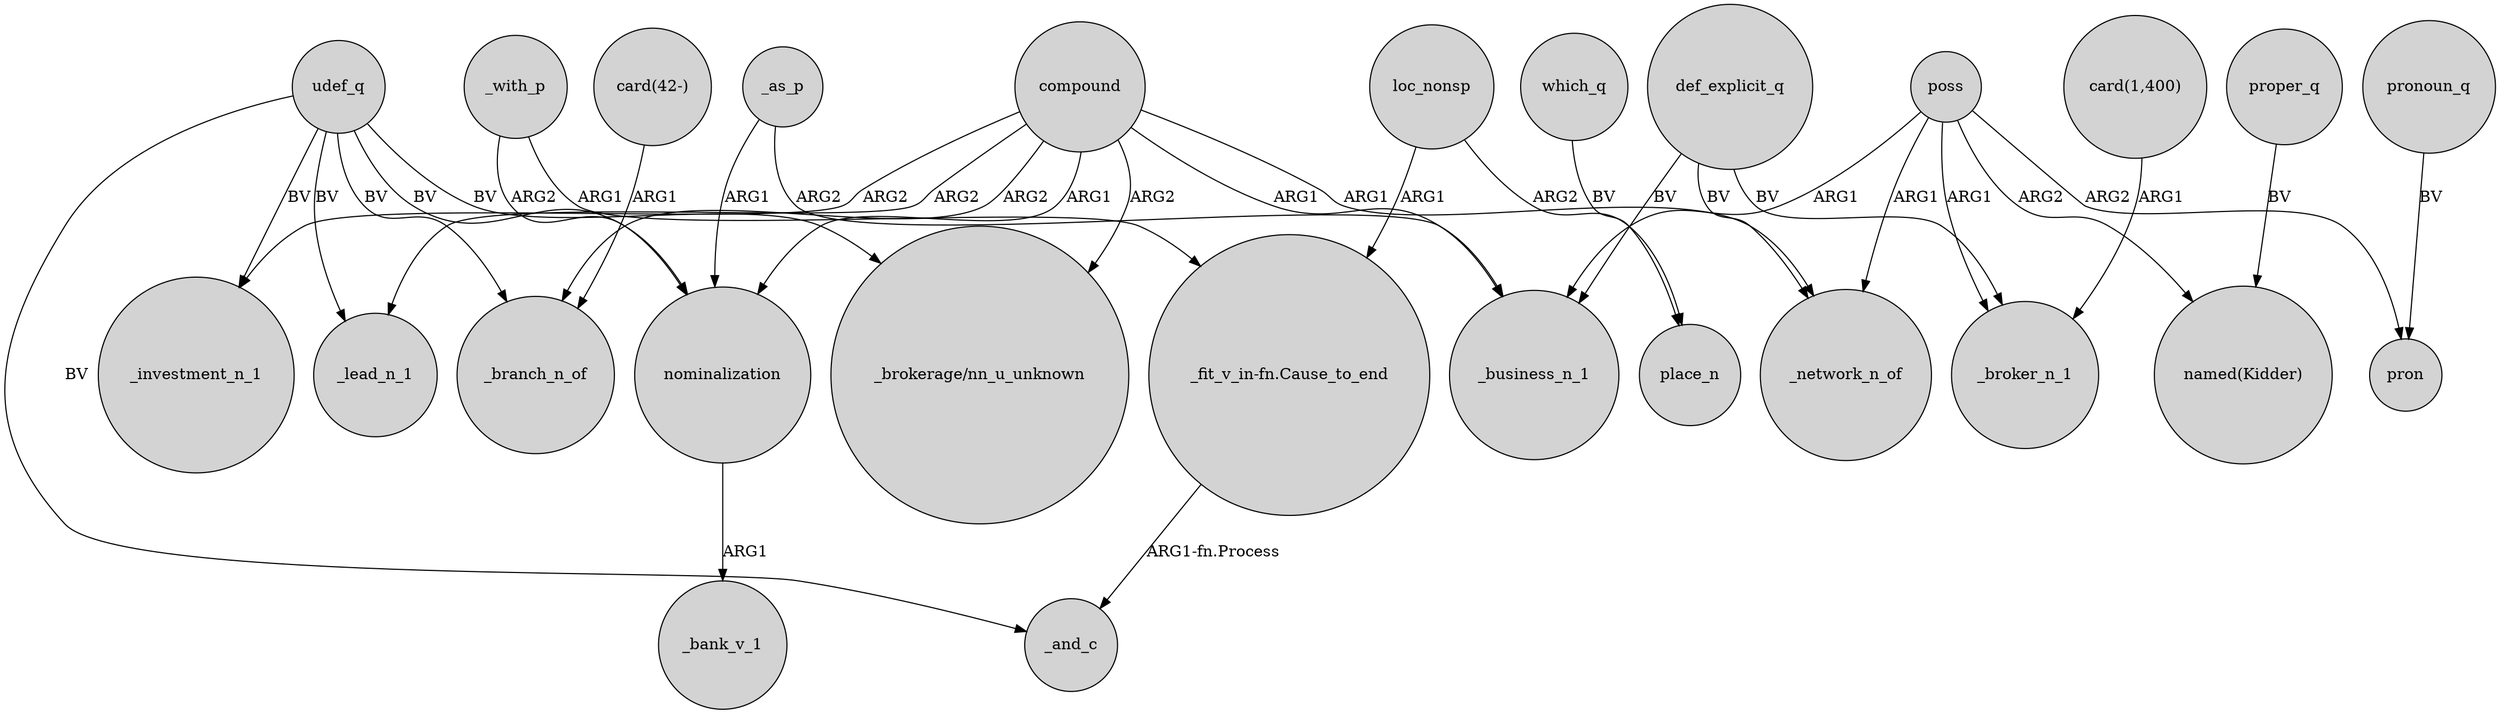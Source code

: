 digraph {
	node [shape=circle style=filled]
	def_explicit_q -> _business_n_1 [label=BV]
	_as_p -> nominalization [label=ARG1]
	poss -> _business_n_1 [label=ARG1]
	"card(1,400)" -> _broker_n_1 [label=ARG1]
	udef_q -> _lead_n_1 [label=BV]
	compound -> _investment_n_1 [label=ARG2]
	loc_nonsp -> "_fit_v_in-fn.Cause_to_end" [label=ARG1]
	"_fit_v_in-fn.Cause_to_end" -> _and_c [label="ARG1-fn.Process"]
	udef_q -> nominalization [label=BV]
	poss -> _network_n_of [label=ARG1]
	compound -> "_brokerage/nn_u_unknown" [label=ARG2]
	poss -> "named(Kidder)" [label=ARG2]
	udef_q -> _and_c [label=BV]
	_with_p -> "_fit_v_in-fn.Cause_to_end" [label=ARG1]
	which_q -> place_n [label=BV]
	udef_q -> "_brokerage/nn_u_unknown" [label=BV]
	pronoun_q -> pron [label=BV]
	compound -> nominalization [label=ARG1]
	poss -> pron [label=ARG2]
	compound -> _network_n_of [label=ARG1]
	def_explicit_q -> _broker_n_1 [label=BV]
	_as_p -> _business_n_1 [label=ARG2]
	compound -> _lead_n_1 [label=ARG2]
	udef_q -> _investment_n_1 [label=BV]
	compound -> _branch_n_of [label=ARG2]
	"card(42-)" -> _branch_n_of [label=ARG1]
	loc_nonsp -> place_n [label=ARG2]
	nominalization -> _bank_v_1 [label=ARG1]
	compound -> _business_n_1 [label=ARG1]
	udef_q -> _branch_n_of [label=BV]
	proper_q -> "named(Kidder)" [label=BV]
	poss -> _broker_n_1 [label=ARG1]
	def_explicit_q -> _network_n_of [label=BV]
	_with_p -> nominalization [label=ARG2]
}
